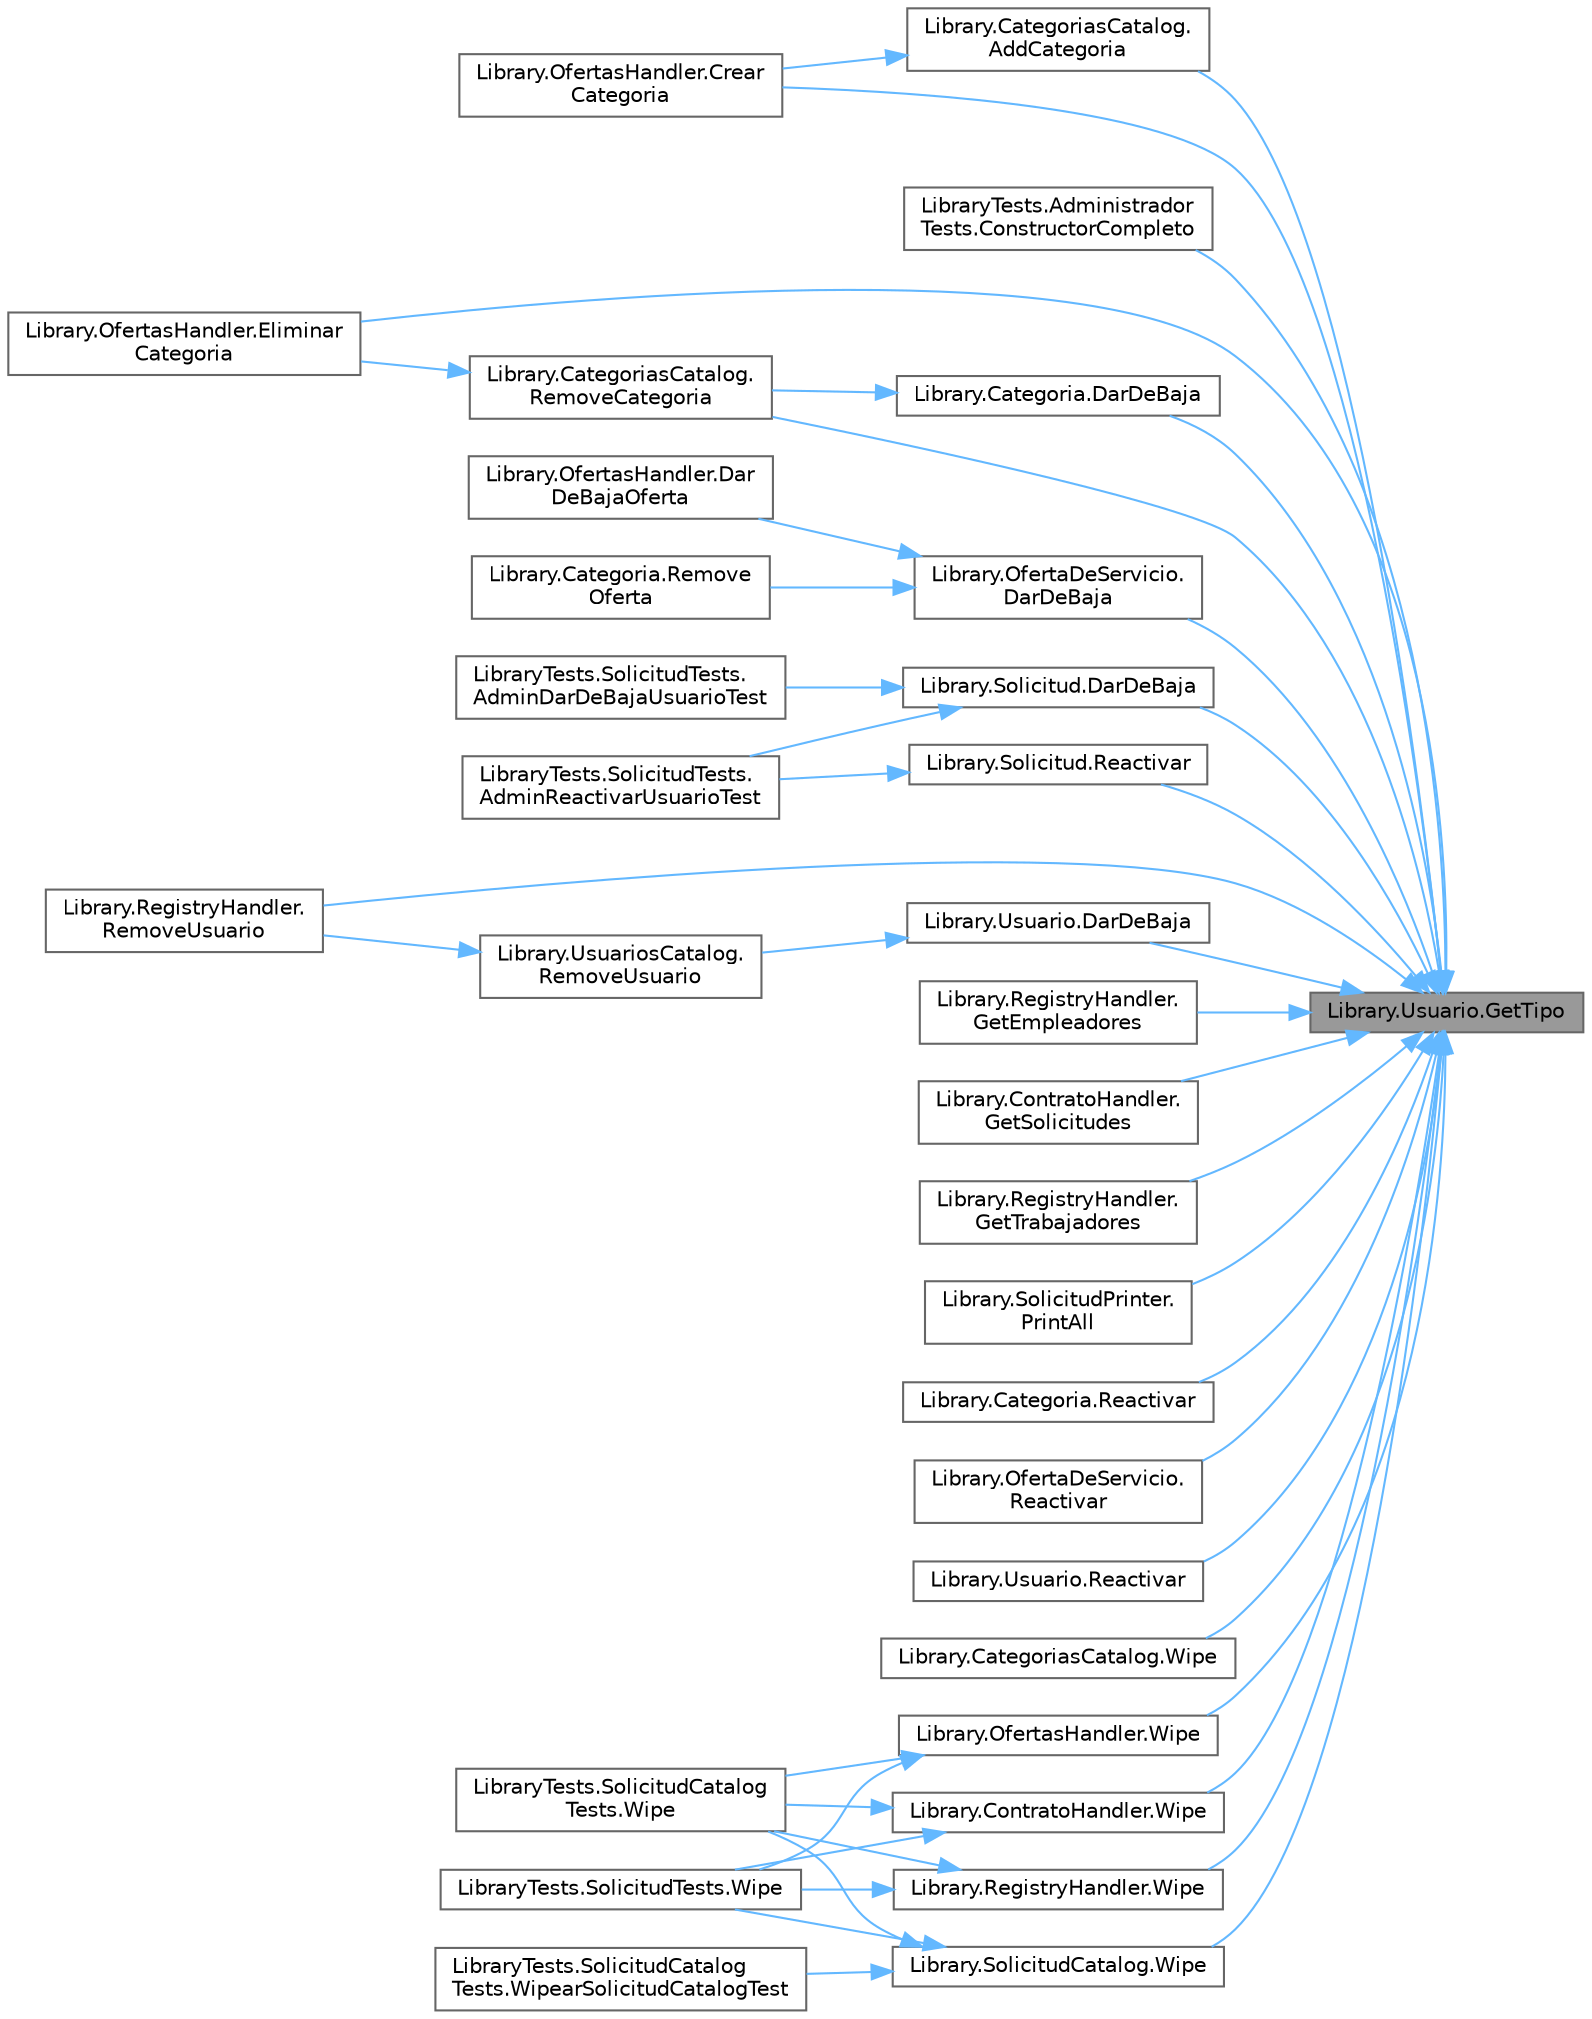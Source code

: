 digraph "Library.Usuario.GetTipo"
{
 // INTERACTIVE_SVG=YES
 // LATEX_PDF_SIZE
  bgcolor="transparent";
  edge [fontname=Helvetica,fontsize=10,labelfontname=Helvetica,labelfontsize=10];
  node [fontname=Helvetica,fontsize=10,shape=box,height=0.2,width=0.4];
  rankdir="RL";
  Node1 [label="Library.Usuario.GetTipo",height=0.2,width=0.4,color="gray40", fillcolor="grey60", style="filled", fontcolor="black",tooltip="Checkea que tipo de usuario es, puede ser Administrador, Trabajador o Empleador."];
  Node1 -> Node2 [dir="back",color="steelblue1",style="solid"];
  Node2 [label="Library.CategoriasCatalog.\lAddCategoria",height=0.2,width=0.4,color="grey40", fillcolor="white", style="filled",URL="$classLibrary_1_1CategoriasCatalog.html#a9cfffa528cb849e731015b40d8040672",tooltip="Método para agregar una nueva categoría al catálogo."];
  Node2 -> Node3 [dir="back",color="steelblue1",style="solid"];
  Node3 [label="Library.OfertasHandler.Crear\lCategoria",height=0.2,width=0.4,color="grey40", fillcolor="white", style="filled",URL="$classLibrary_1_1OfertasHandler.html#af6bfbc799ee8cd3666cd54ae25667b29",tooltip="Método para crear una categoria."];
  Node1 -> Node4 [dir="back",color="steelblue1",style="solid"];
  Node4 [label="LibraryTests.Administrador\lTests.ConstructorCompleto",height=0.2,width=0.4,color="grey40", fillcolor="white", style="filled",URL="$classLibraryTests_1_1AdministradorTests.html#a74f4e56d58034598d82b1c3fdfa8ddf2",tooltip="Test para verificar que todos los datos del hayan sido ingresados"];
  Node1 -> Node3 [dir="back",color="steelblue1",style="solid"];
  Node1 -> Node5 [dir="back",color="steelblue1",style="solid"];
  Node5 [label="Library.Categoria.DarDeBaja",height=0.2,width=0.4,color="grey40", fillcolor="white", style="filled",URL="$classLibrary_1_1Categoria.html#ac49a20997f4a7ca69f06e9e7e5914e94",tooltip="Método para dar de baja la categoría."];
  Node5 -> Node6 [dir="back",color="steelblue1",style="solid"];
  Node6 [label="Library.CategoriasCatalog.\lRemoveCategoria",height=0.2,width=0.4,color="grey40", fillcolor="white", style="filled",URL="$classLibrary_1_1CategoriasCatalog.html#a3e0b35f2e1dbf53a7dddd9f46fd038b8",tooltip="Método para eliminar una categoría."];
  Node6 -> Node7 [dir="back",color="steelblue1",style="solid"];
  Node7 [label="Library.OfertasHandler.Eliminar\lCategoria",height=0.2,width=0.4,color="grey40", fillcolor="white", style="filled",URL="$classLibrary_1_1OfertasHandler.html#afefa462e1fe30165a2985f3ec5daa760",tooltip="Método para eliminar una categoría."];
  Node1 -> Node8 [dir="back",color="steelblue1",style="solid"];
  Node8 [label="Library.OfertaDeServicio.\lDarDeBaja",height=0.2,width=0.4,color="grey40", fillcolor="white", style="filled",URL="$classLibrary_1_1OfertaDeServicio.html#a05fd36175b1f8f268eca50f06be8931f",tooltip="Método para dar de baja un Usuario."];
  Node8 -> Node9 [dir="back",color="steelblue1",style="solid"];
  Node9 [label="Library.OfertasHandler.Dar\lDeBajaOferta",height=0.2,width=0.4,color="grey40", fillcolor="white", style="filled",URL="$classLibrary_1_1OfertasHandler.html#a419fc6b93ef7235e39449f38494d7d1f",tooltip="Método para dar de baja una OfertaDeServicio."];
  Node8 -> Node10 [dir="back",color="steelblue1",style="solid"];
  Node10 [label="Library.Categoria.Remove\lOferta",height=0.2,width=0.4,color="grey40", fillcolor="white", style="filled",URL="$classLibrary_1_1Categoria.html#a395e51b351aeb577b6371110ceec8abd",tooltip="Método para quitar una oferta, en caso de que la misma no exista no hará nada."];
  Node1 -> Node11 [dir="back",color="steelblue1",style="solid"];
  Node11 [label="Library.Solicitud.DarDeBaja",height=0.2,width=0.4,color="grey40", fillcolor="white", style="filled",URL="$classLibrary_1_1Solicitud.html#a8626ea612862185a6564d14d4804b51a",tooltip="Método para dar de baja una solicitud."];
  Node11 -> Node12 [dir="back",color="steelblue1",style="solid"];
  Node12 [label="LibraryTests.SolicitudTests.\lAdminDarDeBajaUsuarioTest",height=0.2,width=0.4,color="grey40", fillcolor="white", style="filled",URL="$classLibraryTests_1_1SolicitudTests.html#afd9b92a4a42cc3b74d347f31b5eb5189",tooltip="Test para cuando se da de baja una solicitud"];
  Node11 -> Node13 [dir="back",color="steelblue1",style="solid"];
  Node13 [label="LibraryTests.SolicitudTests.\lAdminReactivarUsuarioTest",height=0.2,width=0.4,color="grey40", fillcolor="white", style="filled",URL="$classLibraryTests_1_1SolicitudTests.html#ac50cc59bd14cff3b2fc90dcb9a809990",tooltip="Test para cuando un administrador reactiva una solicitud"];
  Node1 -> Node14 [dir="back",color="steelblue1",style="solid"];
  Node14 [label="Library.Usuario.DarDeBaja",height=0.2,width=0.4,color="grey40", fillcolor="white", style="filled",URL="$classLibrary_1_1Usuario.html#a94ab2e6613b6d2127c8fc90d161cd127",tooltip="Método para desactivar un usuario."];
  Node14 -> Node15 [dir="back",color="steelblue1",style="solid"];
  Node15 [label="Library.UsuariosCatalog.\lRemoveUsuario",height=0.2,width=0.4,color="grey40", fillcolor="white", style="filled",URL="$classLibrary_1_1UsuariosCatalog.html#af152d7cc2e78b41cd23e27834cb69dbd",tooltip="Método para eliminar un usuario, en realidad para simplificar simplemente se le daría de baja."];
  Node15 -> Node16 [dir="back",color="steelblue1",style="solid"];
  Node16 [label="Library.RegistryHandler.\lRemoveUsuario",height=0.2,width=0.4,color="grey40", fillcolor="white", style="filled",URL="$classLibrary_1_1RegistryHandler.html#a5437661b3a2bc53db95ce02947b4a59a",tooltip="Método para eliminar un Usuario."];
  Node1 -> Node7 [dir="back",color="steelblue1",style="solid"];
  Node1 -> Node17 [dir="back",color="steelblue1",style="solid"];
  Node17 [label="Library.RegistryHandler.\lGetEmpleadores",height=0.2,width=0.4,color="grey40", fillcolor="white", style="filled",URL="$classLibrary_1_1RegistryHandler.html#a1a2cd2aa0e0c52e9edf3f7fa1d532d9e",tooltip="Método para obtener la lista de empleadores."];
  Node1 -> Node18 [dir="back",color="steelblue1",style="solid"];
  Node18 [label="Library.ContratoHandler.\lGetSolicitudes",height=0.2,width=0.4,color="grey40", fillcolor="white", style="filled",URL="$classLibrary_1_1ContratoHandler.html#a7d07db24f12c446d1983ad27466fcd92",tooltip="Método para mostrar solicitudes."];
  Node1 -> Node19 [dir="back",color="steelblue1",style="solid"];
  Node19 [label="Library.RegistryHandler.\lGetTrabajadores",height=0.2,width=0.4,color="grey40", fillcolor="white", style="filled",URL="$classLibrary_1_1RegistryHandler.html#ae52d7593bb8a63139a1d4aed856a61c6",tooltip="Método para obtener la lista de trabajadores."];
  Node1 -> Node20 [dir="back",color="steelblue1",style="solid"];
  Node20 [label="Library.SolicitudPrinter.\lPrintAll",height=0.2,width=0.4,color="grey40", fillcolor="white", style="filled",URL="$classLibrary_1_1SolicitudPrinter.html#a0167025cf5a10b6791ef0bd3d59a0019",tooltip="Método que imprime el texto de la lista."];
  Node1 -> Node21 [dir="back",color="steelblue1",style="solid"];
  Node21 [label="Library.Categoria.Reactivar",height=0.2,width=0.4,color="grey40", fillcolor="white", style="filled",URL="$classLibrary_1_1Categoria.html#a9a5b4899556f8bab9818dfb288b51287",tooltip="Método para reactivar una categoría."];
  Node1 -> Node22 [dir="back",color="steelblue1",style="solid"];
  Node22 [label="Library.OfertaDeServicio.\lReactivar",height=0.2,width=0.4,color="grey40", fillcolor="white", style="filled",URL="$classLibrary_1_1OfertaDeServicio.html#a789ed2d43fbd73c8379894f7f12eb96f",tooltip="Método para reactivar un Usuario."];
  Node1 -> Node23 [dir="back",color="steelblue1",style="solid"];
  Node23 [label="Library.Solicitud.Reactivar",height=0.2,width=0.4,color="grey40", fillcolor="white", style="filled",URL="$classLibrary_1_1Solicitud.html#ab49e18741e69a23545ed6de3e3b4670b",tooltip="Método para reactivar una solicitud."];
  Node23 -> Node13 [dir="back",color="steelblue1",style="solid"];
  Node1 -> Node24 [dir="back",color="steelblue1",style="solid"];
  Node24 [label="Library.Usuario.Reactivar",height=0.2,width=0.4,color="grey40", fillcolor="white", style="filled",URL="$classLibrary_1_1Usuario.html#afd7b0ccc30d52e82c804873c15fc65a3",tooltip="Método para activar un usuario."];
  Node1 -> Node6 [dir="back",color="steelblue1",style="solid"];
  Node1 -> Node16 [dir="back",color="steelblue1",style="solid"];
  Node1 -> Node25 [dir="back",color="steelblue1",style="solid"];
  Node25 [label="Library.CategoriasCatalog.Wipe",height=0.2,width=0.4,color="grey40", fillcolor="white", style="filled",URL="$classLibrary_1_1CategoriasCatalog.html#a545c5fa5e182ff288af5f7a6679e380a",tooltip="Método para borrar los datos de la clase."];
  Node1 -> Node26 [dir="back",color="steelblue1",style="solid"];
  Node26 [label="Library.OfertasHandler.Wipe",height=0.2,width=0.4,color="grey40", fillcolor="white", style="filled",URL="$classLibrary_1_1OfertasHandler.html#a85e8f00c4e9c7e5b72cbac541b55f754",tooltip="Método para borrar los datos de la clase."];
  Node26 -> Node27 [dir="back",color="steelblue1",style="solid"];
  Node27 [label="LibraryTests.SolicitudCatalog\lTests.Wipe",height=0.2,width=0.4,color="grey40", fillcolor="white", style="filled",URL="$classLibraryTests_1_1SolicitudCatalogTests.html#a5609b76239d86d234142d6e47585e786",tooltip="Al terminar un test borra todas las instancias de singleton."];
  Node26 -> Node28 [dir="back",color="steelblue1",style="solid"];
  Node28 [label="LibraryTests.SolicitudTests.Wipe",height=0.2,width=0.4,color="grey40", fillcolor="white", style="filled",URL="$classLibraryTests_1_1SolicitudTests.html#aedde992e8fec9cadeac769cd47ef98f9",tooltip="Al terminar un test borra todas las instancias de singleton."];
  Node1 -> Node29 [dir="back",color="steelblue1",style="solid"];
  Node29 [label="Library.ContratoHandler.Wipe",height=0.2,width=0.4,color="grey40", fillcolor="white", style="filled",URL="$classLibrary_1_1ContratoHandler.html#ad630defa0fa3d95a1261855d4a96e8c0",tooltip="Método para borrar los datos de la clase."];
  Node29 -> Node27 [dir="back",color="steelblue1",style="solid"];
  Node29 -> Node28 [dir="back",color="steelblue1",style="solid"];
  Node1 -> Node30 [dir="back",color="steelblue1",style="solid"];
  Node30 [label="Library.SolicitudCatalog.Wipe",height=0.2,width=0.4,color="grey40", fillcolor="white", style="filled",URL="$classLibrary_1_1SolicitudCatalog.html#a499d23028c51c6420baa6b0d74558524",tooltip="Método para borrar los datos de la clase."];
  Node30 -> Node27 [dir="back",color="steelblue1",style="solid"];
  Node30 -> Node28 [dir="back",color="steelblue1",style="solid"];
  Node30 -> Node31 [dir="back",color="steelblue1",style="solid"];
  Node31 [label="LibraryTests.SolicitudCatalog\lTests.WipearSolicitudCatalogTest",height=0.2,width=0.4,color="grey40", fillcolor="white", style="filled",URL="$classLibraryTests_1_1SolicitudCatalogTests.html#ac6bcc1450ed2b9850144ef38d2b6227c",tooltip="Test de que el método Wipe() borra la instancia."];
  Node1 -> Node32 [dir="back",color="steelblue1",style="solid"];
  Node32 [label="Library.RegistryHandler.Wipe",height=0.2,width=0.4,color="grey40", fillcolor="white", style="filled",URL="$classLibrary_1_1RegistryHandler.html#a0c29a69500a72355605df52f11f2ef1a",tooltip="Método para borrar los datos de la clase."];
  Node32 -> Node27 [dir="back",color="steelblue1",style="solid"];
  Node32 -> Node28 [dir="back",color="steelblue1",style="solid"];
}
